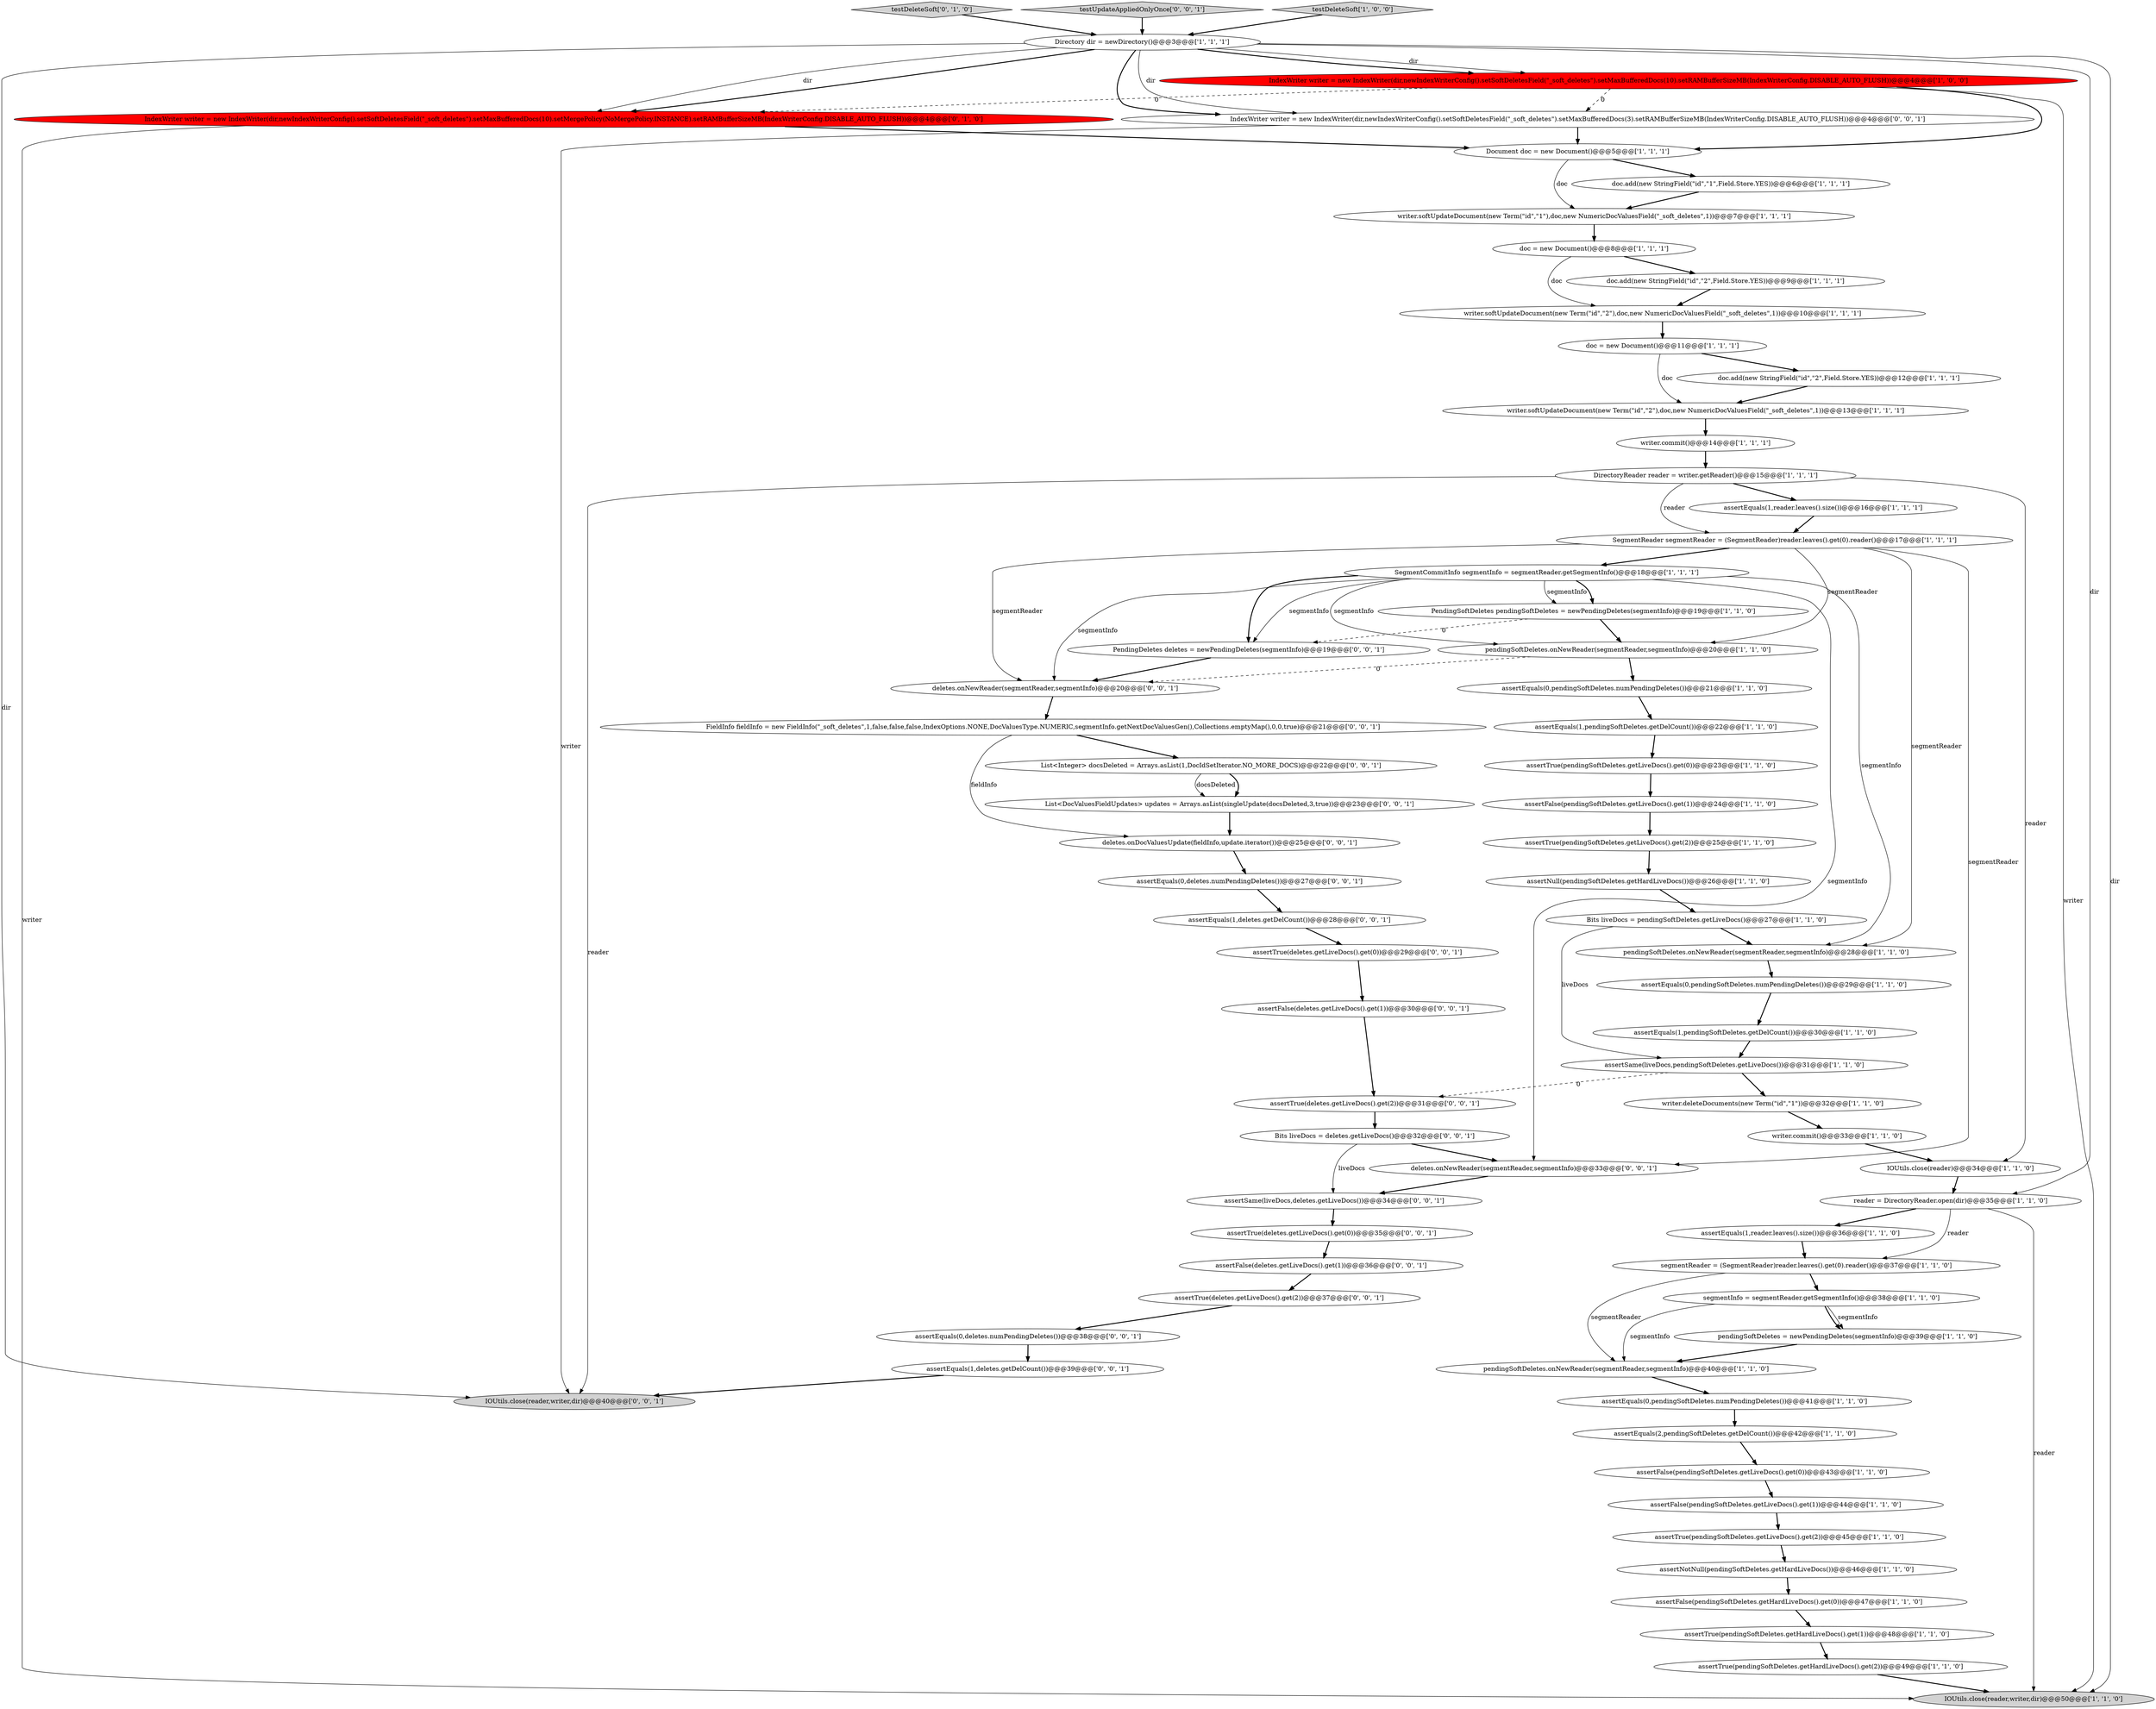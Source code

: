 digraph {
17 [style = filled, label = "assertTrue(pendingSoftDeletes.getLiveDocs().get(2))@@@45@@@['1', '1', '0']", fillcolor = white, shape = ellipse image = "AAA0AAABBB1BBB"];
48 [style = filled, label = "PendingSoftDeletes pendingSoftDeletes = newPendingDeletes(segmentInfo)@@@19@@@['1', '1', '0']", fillcolor = white, shape = ellipse image = "AAA0AAABBB1BBB"];
41 [style = filled, label = "assertEquals(1,pendingSoftDeletes.getDelCount())@@@22@@@['1', '1', '0']", fillcolor = white, shape = ellipse image = "AAA0AAABBB1BBB"];
12 [style = filled, label = "IOUtils.close(reader)@@@34@@@['1', '1', '0']", fillcolor = white, shape = ellipse image = "AAA0AAABBB1BBB"];
65 [style = filled, label = "assertEquals(1,deletes.getDelCount())@@@28@@@['0', '0', '1']", fillcolor = white, shape = ellipse image = "AAA0AAABBB3BBB"];
34 [style = filled, label = "segmentInfo = segmentReader.getSegmentInfo()@@@38@@@['1', '1', '0']", fillcolor = white, shape = ellipse image = "AAA0AAABBB1BBB"];
44 [style = filled, label = "writer.deleteDocuments(new Term(\"id\",\"1\"))@@@32@@@['1', '1', '0']", fillcolor = white, shape = ellipse image = "AAA0AAABBB1BBB"];
66 [style = filled, label = "deletes.onNewReader(segmentReader,segmentInfo)@@@33@@@['0', '0', '1']", fillcolor = white, shape = ellipse image = "AAA0AAABBB3BBB"];
31 [style = filled, label = "doc = new Document()@@@8@@@['1', '1', '1']", fillcolor = white, shape = ellipse image = "AAA0AAABBB1BBB"];
56 [style = filled, label = "assertTrue(deletes.getLiveDocs().get(0))@@@29@@@['0', '0', '1']", fillcolor = white, shape = ellipse image = "AAA0AAABBB3BBB"];
1 [style = filled, label = "pendingSoftDeletes.onNewReader(segmentReader,segmentInfo)@@@28@@@['1', '1', '0']", fillcolor = white, shape = ellipse image = "AAA0AAABBB1BBB"];
36 [style = filled, label = "assertEquals(1,reader.leaves().size())@@@36@@@['1', '1', '0']", fillcolor = white, shape = ellipse image = "AAA0AAABBB1BBB"];
43 [style = filled, label = "assertEquals(1,reader.leaves().size())@@@16@@@['1', '1', '1']", fillcolor = white, shape = ellipse image = "AAA0AAABBB1BBB"];
2 [style = filled, label = "assertFalse(pendingSoftDeletes.getLiveDocs().get(0))@@@43@@@['1', '1', '0']", fillcolor = white, shape = ellipse image = "AAA0AAABBB1BBB"];
4 [style = filled, label = "assertEquals(0,pendingSoftDeletes.numPendingDeletes())@@@41@@@['1', '1', '0']", fillcolor = white, shape = ellipse image = "AAA0AAABBB1BBB"];
57 [style = filled, label = "assertEquals(1,deletes.getDelCount())@@@39@@@['0', '0', '1']", fillcolor = white, shape = ellipse image = "AAA0AAABBB3BBB"];
42 [style = filled, label = "writer.softUpdateDocument(new Term(\"id\",\"2\"),doc,new NumericDocValuesField(\"_soft_deletes\",1))@@@10@@@['1', '1', '1']", fillcolor = white, shape = ellipse image = "AAA0AAABBB1BBB"];
16 [style = filled, label = "writer.softUpdateDocument(new Term(\"id\",\"1\"),doc,new NumericDocValuesField(\"_soft_deletes\",1))@@@7@@@['1', '1', '1']", fillcolor = white, shape = ellipse image = "AAA0AAABBB1BBB"];
61 [style = filled, label = "deletes.onNewReader(segmentReader,segmentInfo)@@@20@@@['0', '0', '1']", fillcolor = white, shape = ellipse image = "AAA0AAABBB3BBB"];
71 [style = filled, label = "assertFalse(deletes.getLiveDocs().get(1))@@@36@@@['0', '0', '1']", fillcolor = white, shape = ellipse image = "AAA0AAABBB3BBB"];
37 [style = filled, label = "pendingSoftDeletes = newPendingDeletes(segmentInfo)@@@39@@@['1', '1', '0']", fillcolor = white, shape = ellipse image = "AAA0AAABBB1BBB"];
49 [style = filled, label = "IndexWriter writer = new IndexWriter(dir,newIndexWriterConfig().setSoftDeletesField(\"_soft_deletes\").setMaxBufferedDocs(10).setMergePolicy(NoMergePolicy.INSTANCE).setRAMBufferSizeMB(IndexWriterConfig.DISABLE_AUTO_FLUSH))@@@4@@@['0', '1', '0']", fillcolor = red, shape = ellipse image = "AAA1AAABBB2BBB"];
53 [style = filled, label = "IndexWriter writer = new IndexWriter(dir,newIndexWriterConfig().setSoftDeletesField(\"_soft_deletes\").setMaxBufferedDocs(3).setRAMBufferSizeMB(IndexWriterConfig.DISABLE_AUTO_FLUSH))@@@4@@@['0', '0', '1']", fillcolor = white, shape = ellipse image = "AAA0AAABBB3BBB"];
62 [style = filled, label = "Bits liveDocs = deletes.getLiveDocs()@@@32@@@['0', '0', '1']", fillcolor = white, shape = ellipse image = "AAA0AAABBB3BBB"];
50 [style = filled, label = "testDeleteSoft['0', '1', '0']", fillcolor = lightgray, shape = diamond image = "AAA0AAABBB2BBB"];
11 [style = filled, label = "assertNull(pendingSoftDeletes.getHardLiveDocs())@@@26@@@['1', '1', '0']", fillcolor = white, shape = ellipse image = "AAA0AAABBB1BBB"];
25 [style = filled, label = "assertTrue(pendingSoftDeletes.getHardLiveDocs().get(1))@@@48@@@['1', '1', '0']", fillcolor = white, shape = ellipse image = "AAA0AAABBB1BBB"];
26 [style = filled, label = "assertNotNull(pendingSoftDeletes.getHardLiveDocs())@@@46@@@['1', '1', '0']", fillcolor = white, shape = ellipse image = "AAA0AAABBB1BBB"];
30 [style = filled, label = "SegmentReader segmentReader = (SegmentReader)reader.leaves().get(0).reader()@@@17@@@['1', '1', '1']", fillcolor = white, shape = ellipse image = "AAA0AAABBB1BBB"];
27 [style = filled, label = "assertFalse(pendingSoftDeletes.getLiveDocs().get(1))@@@44@@@['1', '1', '0']", fillcolor = white, shape = ellipse image = "AAA0AAABBB1BBB"];
45 [style = filled, label = "reader = DirectoryReader.open(dir)@@@35@@@['1', '1', '0']", fillcolor = white, shape = ellipse image = "AAA0AAABBB1BBB"];
0 [style = filled, label = "assertFalse(pendingSoftDeletes.getHardLiveDocs().get(0))@@@47@@@['1', '1', '0']", fillcolor = white, shape = ellipse image = "AAA0AAABBB1BBB"];
14 [style = filled, label = "assertTrue(pendingSoftDeletes.getLiveDocs().get(2))@@@25@@@['1', '1', '0']", fillcolor = white, shape = ellipse image = "AAA0AAABBB1BBB"];
8 [style = filled, label = "doc.add(new StringField(\"id\",\"2\",Field.Store.YES))@@@9@@@['1', '1', '1']", fillcolor = white, shape = ellipse image = "AAA0AAABBB1BBB"];
38 [style = filled, label = "Directory dir = newDirectory()@@@3@@@['1', '1', '1']", fillcolor = white, shape = ellipse image = "AAA0AAABBB1BBB"];
67 [style = filled, label = "assertTrue(deletes.getLiveDocs().get(0))@@@35@@@['0', '0', '1']", fillcolor = white, shape = ellipse image = "AAA0AAABBB3BBB"];
5 [style = filled, label = "IndexWriter writer = new IndexWriter(dir,newIndexWriterConfig().setSoftDeletesField(\"_soft_deletes\").setMaxBufferedDocs(10).setRAMBufferSizeMB(IndexWriterConfig.DISABLE_AUTO_FLUSH))@@@4@@@['1', '0', '0']", fillcolor = red, shape = ellipse image = "AAA1AAABBB1BBB"];
54 [style = filled, label = "assertTrue(deletes.getLiveDocs().get(2))@@@31@@@['0', '0', '1']", fillcolor = white, shape = ellipse image = "AAA0AAABBB3BBB"];
47 [style = filled, label = "assertTrue(pendingSoftDeletes.getHardLiveDocs().get(2))@@@49@@@['1', '1', '0']", fillcolor = white, shape = ellipse image = "AAA0AAABBB1BBB"];
22 [style = filled, label = "Document doc = new Document()@@@5@@@['1', '1', '1']", fillcolor = white, shape = ellipse image = "AAA0AAABBB1BBB"];
13 [style = filled, label = "assertEquals(2,pendingSoftDeletes.getDelCount())@@@42@@@['1', '1', '0']", fillcolor = white, shape = ellipse image = "AAA0AAABBB1BBB"];
35 [style = filled, label = "Bits liveDocs = pendingSoftDeletes.getLiveDocs()@@@27@@@['1', '1', '0']", fillcolor = white, shape = ellipse image = "AAA0AAABBB1BBB"];
23 [style = filled, label = "assertFalse(pendingSoftDeletes.getLiveDocs().get(1))@@@24@@@['1', '1', '0']", fillcolor = white, shape = ellipse image = "AAA0AAABBB1BBB"];
24 [style = filled, label = "DirectoryReader reader = writer.getReader()@@@15@@@['1', '1', '1']", fillcolor = white, shape = ellipse image = "AAA0AAABBB1BBB"];
58 [style = filled, label = "assertFalse(deletes.getLiveDocs().get(1))@@@30@@@['0', '0', '1']", fillcolor = white, shape = ellipse image = "AAA0AAABBB3BBB"];
3 [style = filled, label = "assertTrue(pendingSoftDeletes.getLiveDocs().get(0))@@@23@@@['1', '1', '0']", fillcolor = white, shape = ellipse image = "AAA0AAABBB1BBB"];
18 [style = filled, label = "pendingSoftDeletes.onNewReader(segmentReader,segmentInfo)@@@40@@@['1', '1', '0']", fillcolor = white, shape = ellipse image = "AAA0AAABBB1BBB"];
60 [style = filled, label = "IOUtils.close(reader,writer,dir)@@@40@@@['0', '0', '1']", fillcolor = lightgray, shape = ellipse image = "AAA0AAABBB3BBB"];
63 [style = filled, label = "assertEquals(0,deletes.numPendingDeletes())@@@38@@@['0', '0', '1']", fillcolor = white, shape = ellipse image = "AAA0AAABBB3BBB"];
64 [style = filled, label = "assertSame(liveDocs,deletes.getLiveDocs())@@@34@@@['0', '0', '1']", fillcolor = white, shape = ellipse image = "AAA0AAABBB3BBB"];
28 [style = filled, label = "SegmentCommitInfo segmentInfo = segmentReader.getSegmentInfo()@@@18@@@['1', '1', '1']", fillcolor = white, shape = ellipse image = "AAA0AAABBB1BBB"];
7 [style = filled, label = "doc = new Document()@@@11@@@['1', '1', '1']", fillcolor = white, shape = ellipse image = "AAA0AAABBB1BBB"];
29 [style = filled, label = "doc.add(new StringField(\"id\",\"1\",Field.Store.YES))@@@6@@@['1', '1', '1']", fillcolor = white, shape = ellipse image = "AAA0AAABBB1BBB"];
52 [style = filled, label = "List<DocValuesFieldUpdates> updates = Arrays.asList(singleUpdate(docsDeleted,3,true))@@@23@@@['0', '0', '1']", fillcolor = white, shape = ellipse image = "AAA0AAABBB3BBB"];
6 [style = filled, label = "segmentReader = (SegmentReader)reader.leaves().get(0).reader()@@@37@@@['1', '1', '0']", fillcolor = white, shape = ellipse image = "AAA0AAABBB1BBB"];
40 [style = filled, label = "assertEquals(1,pendingSoftDeletes.getDelCount())@@@30@@@['1', '1', '0']", fillcolor = white, shape = ellipse image = "AAA0AAABBB1BBB"];
33 [style = filled, label = "IOUtils.close(reader,writer,dir)@@@50@@@['1', '1', '0']", fillcolor = lightgray, shape = ellipse image = "AAA0AAABBB1BBB"];
10 [style = filled, label = "writer.softUpdateDocument(new Term(\"id\",\"2\"),doc,new NumericDocValuesField(\"_soft_deletes\",1))@@@13@@@['1', '1', '1']", fillcolor = white, shape = ellipse image = "AAA0AAABBB1BBB"];
70 [style = filled, label = "assertEquals(0,deletes.numPendingDeletes())@@@27@@@['0', '0', '1']", fillcolor = white, shape = ellipse image = "AAA0AAABBB3BBB"];
21 [style = filled, label = "assertEquals(0,pendingSoftDeletes.numPendingDeletes())@@@21@@@['1', '1', '0']", fillcolor = white, shape = ellipse image = "AAA0AAABBB1BBB"];
32 [style = filled, label = "writer.commit()@@@14@@@['1', '1', '1']", fillcolor = white, shape = ellipse image = "AAA0AAABBB1BBB"];
55 [style = filled, label = "List<Integer> docsDeleted = Arrays.asList(1,DocIdSetIterator.NO_MORE_DOCS)@@@22@@@['0', '0', '1']", fillcolor = white, shape = ellipse image = "AAA0AAABBB3BBB"];
9 [style = filled, label = "pendingSoftDeletes.onNewReader(segmentReader,segmentInfo)@@@20@@@['1', '1', '0']", fillcolor = white, shape = ellipse image = "AAA0AAABBB1BBB"];
51 [style = filled, label = "testUpdateAppliedOnlyOnce['0', '0', '1']", fillcolor = lightgray, shape = diamond image = "AAA0AAABBB3BBB"];
68 [style = filled, label = "PendingDeletes deletes = newPendingDeletes(segmentInfo)@@@19@@@['0', '0', '1']", fillcolor = white, shape = ellipse image = "AAA0AAABBB3BBB"];
69 [style = filled, label = "FieldInfo fieldInfo = new FieldInfo(\"_soft_deletes\",1,false,false,false,IndexOptions.NONE,DocValuesType.NUMERIC,segmentInfo.getNextDocValuesGen(),Collections.emptyMap(),0,0,true)@@@21@@@['0', '0', '1']", fillcolor = white, shape = ellipse image = "AAA0AAABBB3BBB"];
15 [style = filled, label = "doc.add(new StringField(\"id\",\"2\",Field.Store.YES))@@@12@@@['1', '1', '1']", fillcolor = white, shape = ellipse image = "AAA0AAABBB1BBB"];
72 [style = filled, label = "deletes.onDocValuesUpdate(fieldInfo,update.iterator())@@@25@@@['0', '0', '1']", fillcolor = white, shape = ellipse image = "AAA0AAABBB3BBB"];
19 [style = filled, label = "testDeleteSoft['1', '0', '0']", fillcolor = lightgray, shape = diamond image = "AAA0AAABBB1BBB"];
20 [style = filled, label = "assertSame(liveDocs,pendingSoftDeletes.getLiveDocs())@@@31@@@['1', '1', '0']", fillcolor = white, shape = ellipse image = "AAA0AAABBB1BBB"];
59 [style = filled, label = "assertTrue(deletes.getLiveDocs().get(2))@@@37@@@['0', '0', '1']", fillcolor = white, shape = ellipse image = "AAA0AAABBB3BBB"];
39 [style = filled, label = "writer.commit()@@@33@@@['1', '1', '0']", fillcolor = white, shape = ellipse image = "AAA0AAABBB1BBB"];
46 [style = filled, label = "assertEquals(0,pendingSoftDeletes.numPendingDeletes())@@@29@@@['1', '1', '0']", fillcolor = white, shape = ellipse image = "AAA0AAABBB1BBB"];
15->10 [style = bold, label=""];
12->45 [style = bold, label=""];
70->65 [style = bold, label=""];
30->9 [style = solid, label="segmentReader"];
28->9 [style = solid, label="segmentInfo"];
10->32 [style = bold, label=""];
65->56 [style = bold, label=""];
67->71 [style = bold, label=""];
40->20 [style = bold, label=""];
24->43 [style = bold, label=""];
47->33 [style = bold, label=""];
69->55 [style = bold, label=""];
49->22 [style = bold, label=""];
1->46 [style = bold, label=""];
30->28 [style = bold, label=""];
38->49 [style = bold, label=""];
0->25 [style = bold, label=""];
66->64 [style = bold, label=""];
9->21 [style = bold, label=""];
27->17 [style = bold, label=""];
30->1 [style = solid, label="segmentReader"];
34->18 [style = solid, label="segmentInfo"];
14->11 [style = bold, label=""];
6->18 [style = solid, label="segmentReader"];
36->6 [style = bold, label=""];
5->49 [style = dashed, label="0"];
25->47 [style = bold, label=""];
28->66 [style = solid, label="segmentInfo"];
21->41 [style = bold, label=""];
38->53 [style = bold, label=""];
54->62 [style = bold, label=""];
57->60 [style = bold, label=""];
24->60 [style = solid, label="reader"];
38->53 [style = solid, label="dir"];
28->1 [style = solid, label="segmentInfo"];
58->54 [style = bold, label=""];
45->6 [style = solid, label="reader"];
23->14 [style = bold, label=""];
56->58 [style = bold, label=""];
3->23 [style = bold, label=""];
26->0 [style = bold, label=""];
18->4 [style = bold, label=""];
62->64 [style = solid, label="liveDocs"];
22->16 [style = solid, label="doc"];
34->37 [style = solid, label="segmentInfo"];
28->48 [style = solid, label="segmentInfo"];
59->63 [style = bold, label=""];
39->12 [style = bold, label=""];
2->27 [style = bold, label=""];
35->20 [style = solid, label="liveDocs"];
42->7 [style = bold, label=""];
46->40 [style = bold, label=""];
24->30 [style = solid, label="reader"];
5->22 [style = bold, label=""];
19->38 [style = bold, label=""];
29->16 [style = bold, label=""];
38->5 [style = solid, label="dir"];
30->61 [style = solid, label="segmentReader"];
38->5 [style = bold, label=""];
38->45 [style = solid, label="dir"];
6->34 [style = bold, label=""];
4->13 [style = bold, label=""];
61->69 [style = bold, label=""];
45->36 [style = bold, label=""];
63->57 [style = bold, label=""];
22->29 [style = bold, label=""];
24->12 [style = solid, label="reader"];
62->66 [style = bold, label=""];
30->66 [style = solid, label="segmentReader"];
48->68 [style = dashed, label="0"];
9->61 [style = dashed, label="0"];
69->72 [style = solid, label="fieldInfo"];
35->1 [style = bold, label=""];
20->54 [style = dashed, label="0"];
16->31 [style = bold, label=""];
71->59 [style = bold, label=""];
49->33 [style = solid, label="writer"];
38->60 [style = solid, label="dir"];
7->15 [style = bold, label=""];
64->67 [style = bold, label=""];
55->52 [style = bold, label=""];
38->33 [style = solid, label="dir"];
31->8 [style = bold, label=""];
13->2 [style = bold, label=""];
17->26 [style = bold, label=""];
28->61 [style = solid, label="segmentInfo"];
72->70 [style = bold, label=""];
41->3 [style = bold, label=""];
28->68 [style = bold, label=""];
52->72 [style = bold, label=""];
48->9 [style = bold, label=""];
53->22 [style = bold, label=""];
7->10 [style = solid, label="doc"];
28->68 [style = solid, label="segmentInfo"];
44->39 [style = bold, label=""];
11->35 [style = bold, label=""];
43->30 [style = bold, label=""];
20->44 [style = bold, label=""];
5->53 [style = dashed, label="0"];
31->42 [style = solid, label="doc"];
8->42 [style = bold, label=""];
45->33 [style = solid, label="reader"];
50->38 [style = bold, label=""];
51->38 [style = bold, label=""];
34->37 [style = bold, label=""];
37->18 [style = bold, label=""];
55->52 [style = solid, label="docsDeleted"];
28->48 [style = bold, label=""];
68->61 [style = bold, label=""];
38->49 [style = solid, label="dir"];
32->24 [style = bold, label=""];
5->33 [style = solid, label="writer"];
53->60 [style = solid, label="writer"];
}

